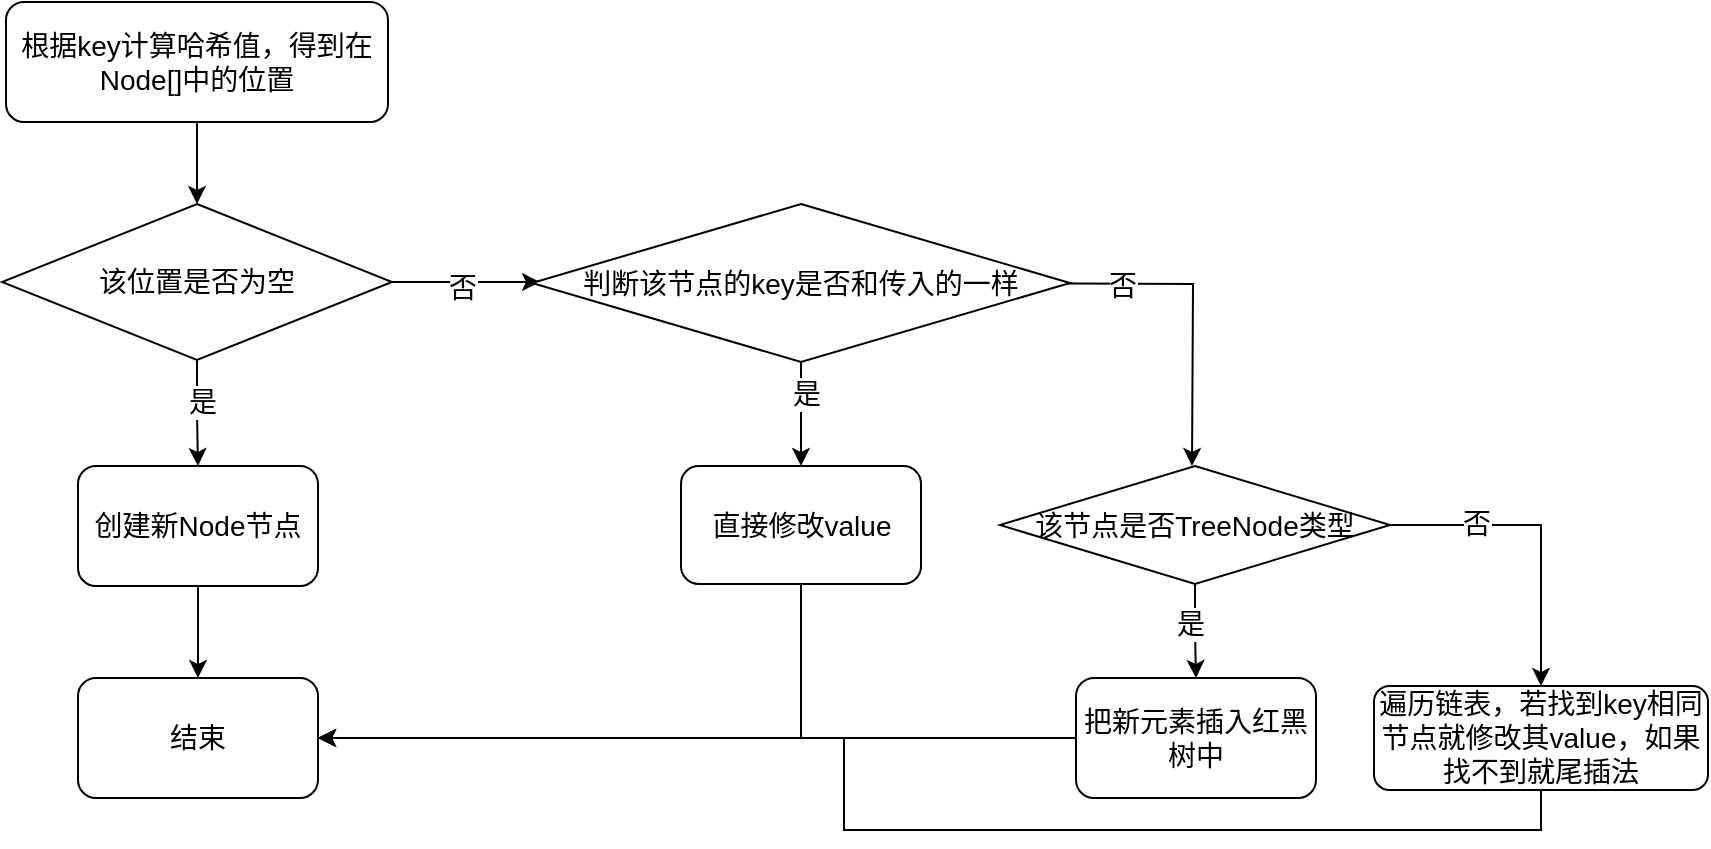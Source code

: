 <mxfile version="24.7.5">
  <diagram name="第 1 页" id="2otNJQx4Th6LUdCDufka">
    <mxGraphModel dx="1221" dy="618" grid="0" gridSize="10" guides="1" tooltips="1" connect="1" arrows="1" fold="1" page="1" pageScale="1" pageWidth="1600" pageHeight="1200" math="0" shadow="0">
      <root>
        <mxCell id="0" />
        <mxCell id="1" parent="0" />
        <mxCell id="UVqMz0SO6O-b6ly85-nw-8" style="edgeStyle=orthogonalEdgeStyle;rounded=0;orthogonalLoop=1;jettySize=auto;html=1;exitX=0.5;exitY=1;exitDx=0;exitDy=0;entryX=0.5;entryY=0;entryDx=0;entryDy=0;" edge="1" parent="1" source="UVqMz0SO6O-b6ly85-nw-2" target="UVqMz0SO6O-b6ly85-nw-7">
          <mxGeometry relative="1" as="geometry" />
        </mxCell>
        <mxCell id="UVqMz0SO6O-b6ly85-nw-2" value="&lt;font style=&quot;font-size: 14px;&quot;&gt;根据key计算哈希值，得到在Node[]中的位置&lt;/font&gt;" style="rounded=1;whiteSpace=wrap;html=1;" vertex="1" parent="1">
          <mxGeometry x="372" y="79" width="191" height="60" as="geometry" />
        </mxCell>
        <mxCell id="UVqMz0SO6O-b6ly85-nw-10" style="edgeStyle=orthogonalEdgeStyle;rounded=0;orthogonalLoop=1;jettySize=auto;html=1;exitX=0.5;exitY=1;exitDx=0;exitDy=0;entryX=0.5;entryY=0;entryDx=0;entryDy=0;" edge="1" parent="1" source="UVqMz0SO6O-b6ly85-nw-7" target="UVqMz0SO6O-b6ly85-nw-9">
          <mxGeometry relative="1" as="geometry" />
        </mxCell>
        <mxCell id="UVqMz0SO6O-b6ly85-nw-13" value="是" style="edgeLabel;html=1;align=center;verticalAlign=middle;resizable=0;points=[];fontSize=14;" vertex="1" connectable="0" parent="UVqMz0SO6O-b6ly85-nw-10">
          <mxGeometry x="-0.236" y="2" relative="1" as="geometry">
            <mxPoint as="offset" />
          </mxGeometry>
        </mxCell>
        <mxCell id="UVqMz0SO6O-b6ly85-nw-15" style="edgeStyle=orthogonalEdgeStyle;rounded=0;orthogonalLoop=1;jettySize=auto;html=1;exitX=1;exitY=0.5;exitDx=0;exitDy=0;entryX=0;entryY=0.5;entryDx=0;entryDy=0;" edge="1" parent="1" source="UVqMz0SO6O-b6ly85-nw-7">
          <mxGeometry relative="1" as="geometry">
            <mxPoint x="639" y="219" as="targetPoint" />
          </mxGeometry>
        </mxCell>
        <mxCell id="UVqMz0SO6O-b6ly85-nw-16" value="否" style="edgeLabel;html=1;align=center;verticalAlign=middle;resizable=0;points=[];fontSize=14;" vertex="1" connectable="0" parent="UVqMz0SO6O-b6ly85-nw-15">
          <mxGeometry x="-0.054" y="-3" relative="1" as="geometry">
            <mxPoint as="offset" />
          </mxGeometry>
        </mxCell>
        <mxCell id="UVqMz0SO6O-b6ly85-nw-7" value="&lt;font style=&quot;font-size: 14px;&quot;&gt;该位置是否为空&lt;/font&gt;" style="rhombus;whiteSpace=wrap;html=1;" vertex="1" parent="1">
          <mxGeometry x="370" y="180" width="195" height="78" as="geometry" />
        </mxCell>
        <mxCell id="UVqMz0SO6O-b6ly85-nw-12" style="edgeStyle=orthogonalEdgeStyle;rounded=0;orthogonalLoop=1;jettySize=auto;html=1;exitX=0.5;exitY=1;exitDx=0;exitDy=0;entryX=0.5;entryY=0;entryDx=0;entryDy=0;" edge="1" parent="1" source="UVqMz0SO6O-b6ly85-nw-9" target="UVqMz0SO6O-b6ly85-nw-11">
          <mxGeometry relative="1" as="geometry" />
        </mxCell>
        <mxCell id="UVqMz0SO6O-b6ly85-nw-9" value="&lt;font style=&quot;font-size: 14px;&quot;&gt;创建新Node节点&lt;/font&gt;" style="rounded=1;whiteSpace=wrap;html=1;" vertex="1" parent="1">
          <mxGeometry x="408" y="311" width="120" height="60" as="geometry" />
        </mxCell>
        <mxCell id="UVqMz0SO6O-b6ly85-nw-11" value="&lt;font style=&quot;font-size: 14px;&quot;&gt;结束&lt;/font&gt;" style="rounded=1;whiteSpace=wrap;html=1;" vertex="1" parent="1">
          <mxGeometry x="408" y="417" width="120" height="60" as="geometry" />
        </mxCell>
        <mxCell id="UVqMz0SO6O-b6ly85-nw-19" style="edgeStyle=orthogonalEdgeStyle;rounded=0;orthogonalLoop=1;jettySize=auto;html=1;exitX=0.5;exitY=1;exitDx=0;exitDy=0;entryX=0.5;entryY=0;entryDx=0;entryDy=0;" edge="1" parent="1" source="UVqMz0SO6O-b6ly85-nw-17" target="UVqMz0SO6O-b6ly85-nw-18">
          <mxGeometry relative="1" as="geometry" />
        </mxCell>
        <mxCell id="UVqMz0SO6O-b6ly85-nw-20" value="是" style="edgeLabel;html=1;align=center;verticalAlign=middle;resizable=0;points=[];fontSize=14;" vertex="1" connectable="0" parent="UVqMz0SO6O-b6ly85-nw-19">
          <mxGeometry x="-0.395" y="2" relative="1" as="geometry">
            <mxPoint as="offset" />
          </mxGeometry>
        </mxCell>
        <mxCell id="UVqMz0SO6O-b6ly85-nw-23" style="edgeStyle=orthogonalEdgeStyle;rounded=0;orthogonalLoop=1;jettySize=auto;html=1;exitX=1;exitY=0.5;exitDx=0;exitDy=0;entryX=0.5;entryY=0;entryDx=0;entryDy=0;" edge="1" parent="1">
          <mxGeometry relative="1" as="geometry">
            <mxPoint x="862" y="219.5" as="sourcePoint" />
            <mxPoint x="965" y="311" as="targetPoint" />
          </mxGeometry>
        </mxCell>
        <mxCell id="UVqMz0SO6O-b6ly85-nw-24" value="否" style="edgeLabel;html=1;align=center;verticalAlign=middle;resizable=0;points=[];fontSize=14;" vertex="1" connectable="0" parent="UVqMz0SO6O-b6ly85-nw-23">
          <mxGeometry x="-0.301" relative="1" as="geometry">
            <mxPoint y="1" as="offset" />
          </mxGeometry>
        </mxCell>
        <mxCell id="UVqMz0SO6O-b6ly85-nw-17" value="&lt;font style=&quot;font-size: 14px;&quot;&gt;判断该节点的key是否和传入的一样&lt;/font&gt;" style="rhombus;whiteSpace=wrap;html=1;" vertex="1" parent="1">
          <mxGeometry x="635" y="180" width="269" height="79" as="geometry" />
        </mxCell>
        <mxCell id="UVqMz0SO6O-b6ly85-nw-21" style="edgeStyle=orthogonalEdgeStyle;rounded=0;orthogonalLoop=1;jettySize=auto;html=1;exitX=0.5;exitY=1;exitDx=0;exitDy=0;entryX=1;entryY=0.5;entryDx=0;entryDy=0;" edge="1" parent="1" source="UVqMz0SO6O-b6ly85-nw-18" target="UVqMz0SO6O-b6ly85-nw-11">
          <mxGeometry relative="1" as="geometry" />
        </mxCell>
        <mxCell id="UVqMz0SO6O-b6ly85-nw-18" value="&lt;font style=&quot;font-size: 14px;&quot;&gt;直接修改value&lt;/font&gt;" style="rounded=1;whiteSpace=wrap;html=1;" vertex="1" parent="1">
          <mxGeometry x="709.5" y="311" width="120" height="59" as="geometry" />
        </mxCell>
        <mxCell id="UVqMz0SO6O-b6ly85-nw-27" style="edgeStyle=orthogonalEdgeStyle;rounded=0;orthogonalLoop=1;jettySize=auto;html=1;exitX=0.5;exitY=1;exitDx=0;exitDy=0;entryX=0.5;entryY=0;entryDx=0;entryDy=0;fontSize=14;" edge="1" parent="1" source="UVqMz0SO6O-b6ly85-nw-25" target="UVqMz0SO6O-b6ly85-nw-26">
          <mxGeometry relative="1" as="geometry" />
        </mxCell>
        <mxCell id="UVqMz0SO6O-b6ly85-nw-28" value="是" style="edgeLabel;html=1;align=center;verticalAlign=middle;resizable=0;points=[];fontSize=14;" vertex="1" connectable="0" parent="UVqMz0SO6O-b6ly85-nw-27">
          <mxGeometry x="-0.158" y="-3" relative="1" as="geometry">
            <mxPoint as="offset" />
          </mxGeometry>
        </mxCell>
        <mxCell id="UVqMz0SO6O-b6ly85-nw-30" style="edgeStyle=orthogonalEdgeStyle;rounded=0;orthogonalLoop=1;jettySize=auto;html=1;exitX=1;exitY=0.5;exitDx=0;exitDy=0;entryX=0.5;entryY=0;entryDx=0;entryDy=0;" edge="1" parent="1" source="UVqMz0SO6O-b6ly85-nw-25" target="UVqMz0SO6O-b6ly85-nw-29">
          <mxGeometry relative="1" as="geometry" />
        </mxCell>
        <mxCell id="UVqMz0SO6O-b6ly85-nw-31" value="否" style="edgeLabel;html=1;align=center;verticalAlign=middle;resizable=0;points=[];fontSize=14;" vertex="1" connectable="0" parent="UVqMz0SO6O-b6ly85-nw-30">
          <mxGeometry x="-0.45" y="2" relative="1" as="geometry">
            <mxPoint y="1" as="offset" />
          </mxGeometry>
        </mxCell>
        <mxCell id="UVqMz0SO6O-b6ly85-nw-25" value="&lt;font style=&quot;font-size: 14px;&quot;&gt;该节点是否TreeNode类型&lt;/font&gt;" style="rhombus;whiteSpace=wrap;html=1;" vertex="1" parent="1">
          <mxGeometry x="869" y="311" width="195" height="59" as="geometry" />
        </mxCell>
        <mxCell id="UVqMz0SO6O-b6ly85-nw-34" style="edgeStyle=orthogonalEdgeStyle;rounded=0;orthogonalLoop=1;jettySize=auto;html=1;exitX=0;exitY=0.5;exitDx=0;exitDy=0;entryX=1;entryY=0.5;entryDx=0;entryDy=0;" edge="1" parent="1" source="UVqMz0SO6O-b6ly85-nw-26" target="UVqMz0SO6O-b6ly85-nw-11">
          <mxGeometry relative="1" as="geometry" />
        </mxCell>
        <mxCell id="UVqMz0SO6O-b6ly85-nw-26" value="&lt;font style=&quot;font-size: 14px;&quot;&gt;把新元素插入红黑树中&lt;/font&gt;" style="rounded=1;whiteSpace=wrap;html=1;" vertex="1" parent="1">
          <mxGeometry x="907" y="417" width="120" height="60" as="geometry" />
        </mxCell>
        <mxCell id="UVqMz0SO6O-b6ly85-nw-33" style="edgeStyle=orthogonalEdgeStyle;rounded=0;orthogonalLoop=1;jettySize=auto;html=1;exitX=0.5;exitY=1;exitDx=0;exitDy=0;entryX=1;entryY=0.5;entryDx=0;entryDy=0;" edge="1" parent="1" source="UVqMz0SO6O-b6ly85-nw-29" target="UVqMz0SO6O-b6ly85-nw-11">
          <mxGeometry relative="1" as="geometry">
            <Array as="points">
              <mxPoint x="1140" y="493" />
              <mxPoint x="791" y="493" />
              <mxPoint x="791" y="447" />
            </Array>
          </mxGeometry>
        </mxCell>
        <mxCell id="UVqMz0SO6O-b6ly85-nw-29" value="&lt;font style=&quot;font-size: 14px;&quot;&gt;遍历链表，若找到key相同节点就修改其value，如果找不到就尾插法&lt;/font&gt;" style="rounded=1;whiteSpace=wrap;html=1;" vertex="1" parent="1">
          <mxGeometry x="1056" y="421" width="167" height="52" as="geometry" />
        </mxCell>
      </root>
    </mxGraphModel>
  </diagram>
</mxfile>

